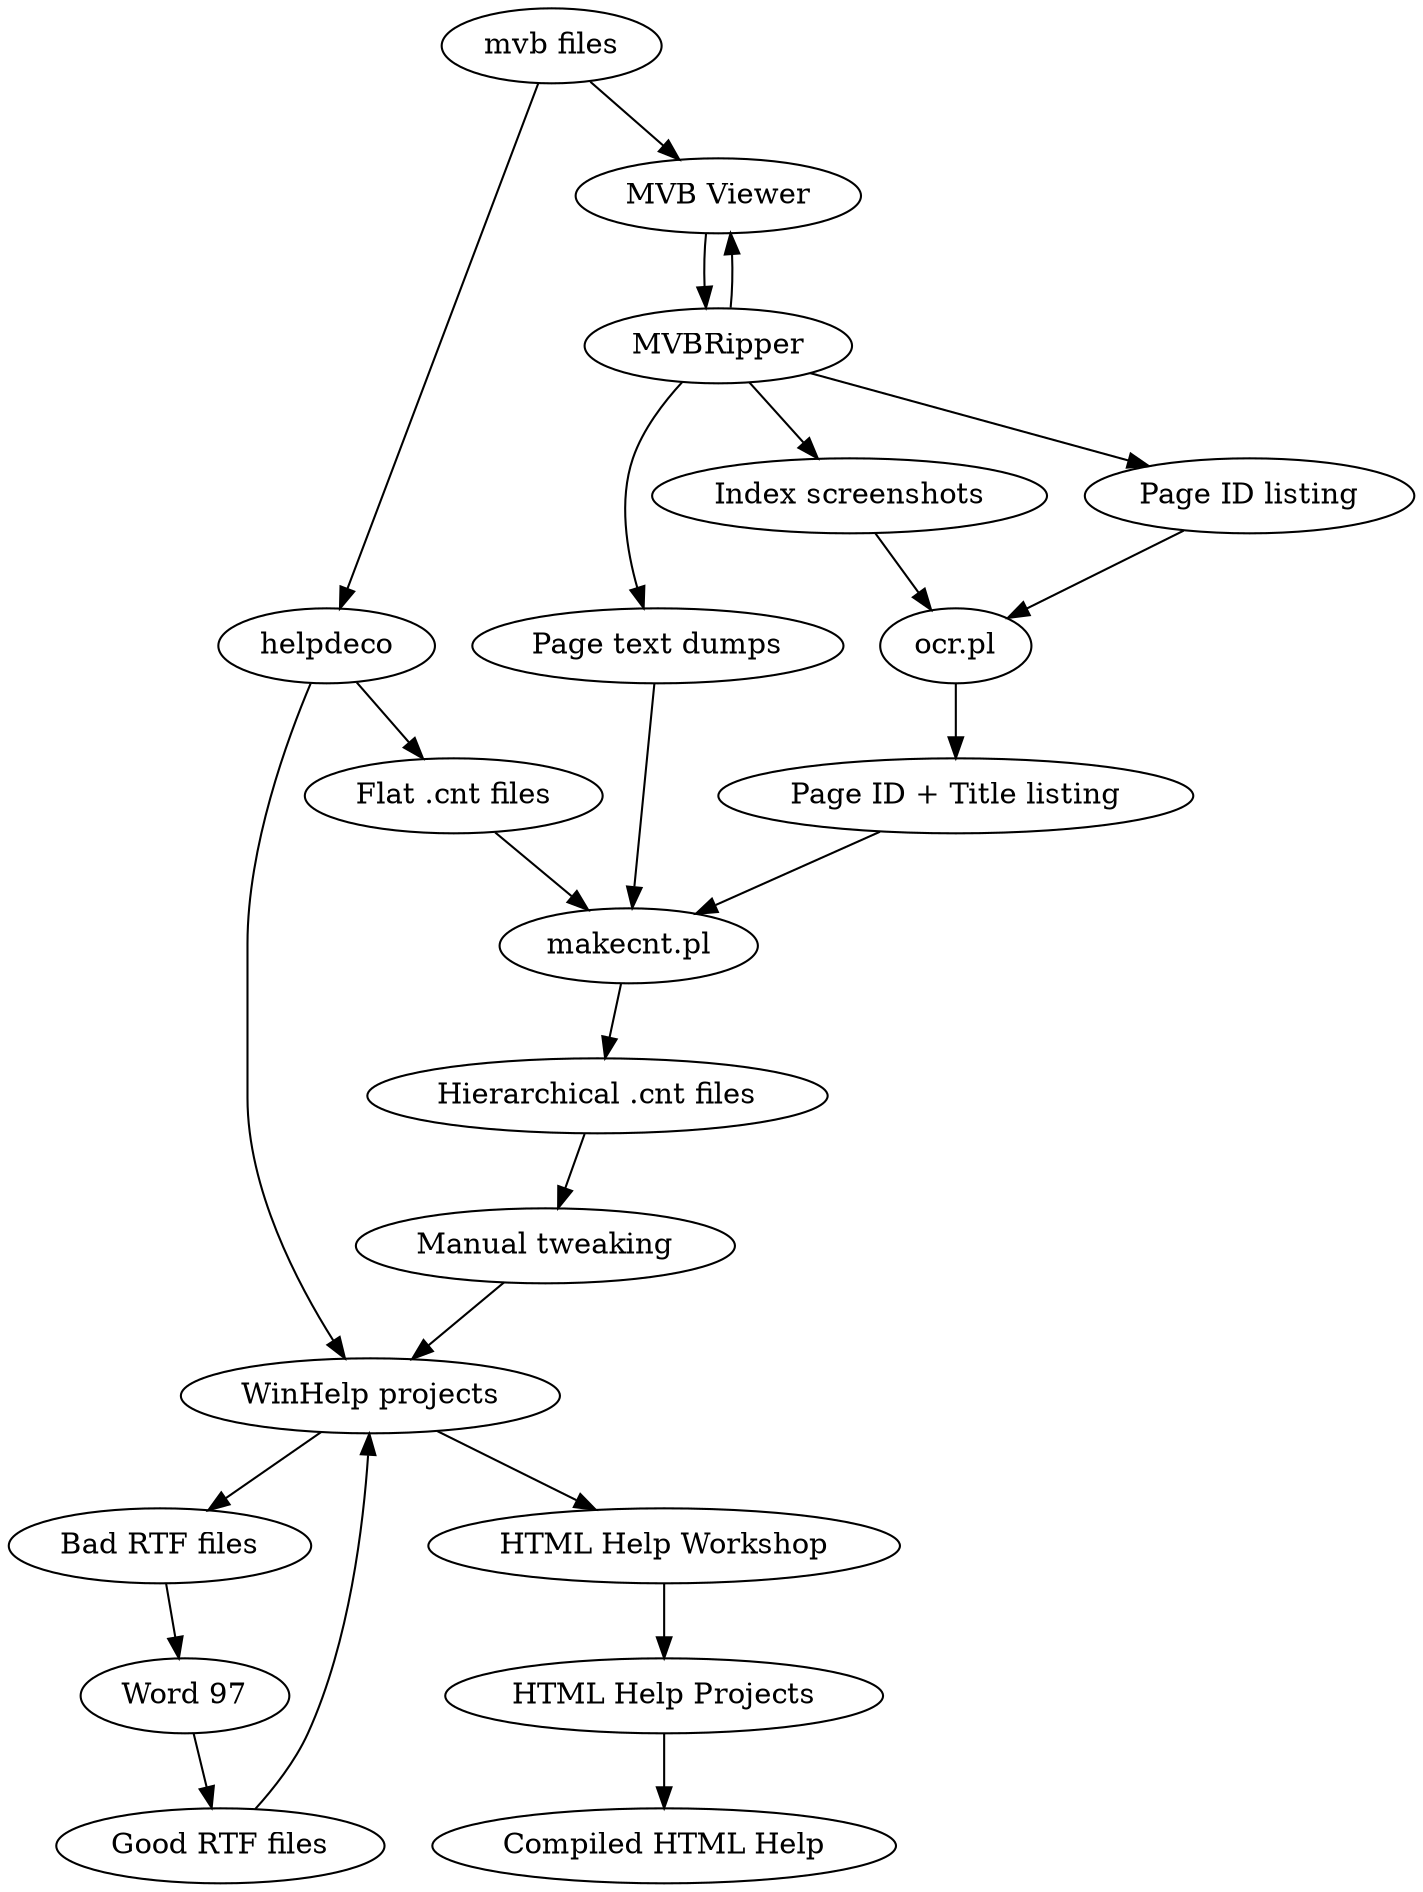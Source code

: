 digraph {

"mvb files" -> "helpdeco"
"mvb files" -> "MVB Viewer" -> "MVBRipper"

"MVBRipper" -> "MVB Viewer"
"MVBRipper" -> "Page ID listing"
"MVBRipper" -> "Index screenshots"
"MVBRipper" -> "Page text dumps"

"helpdeco" -> "WinHelp projects"
"WinHelp projects" -> "Bad RTF files"
"Bad RTF files" -> "Word 97"
"Word 97" -> "Good RTF files"
"Good RTF files" -> "WinHelp projects"

"helpdeco" -> "Flat .cnt files"

"Page ID listing" -> "ocr.pl"
"Index screenshots" -> "ocr.pl"
"ocr.pl" -> "Page ID + Title listing"

"Page ID + Title listing" -> "makecnt.pl"
"Flat .cnt files" -> "makecnt.pl"
"Page text dumps" -> "makecnt.pl"
"makecnt.pl" -> "Hierarchical .cnt files"

"Hierarchical .cnt files" -> "Manual tweaking"
"Manual tweaking" -> "WinHelp projects"

"WinHelp projects" -> "HTML Help Workshop"
"HTML Help Workshop" -> "HTML Help Projects"

"HTML Help Projects" -> "Compiled HTML Help"

}
